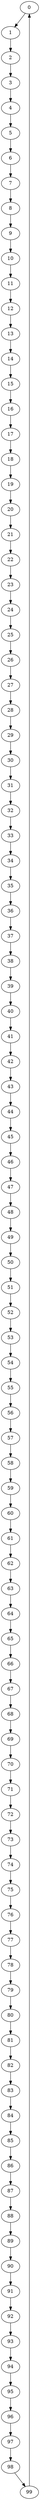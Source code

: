 strict digraph  {
0 [delay=5];
1 [delay=2];
2 [delay=5];
3 [delay=3];
4 [delay=8];
5 [delay=2];
6 [delay=4];
7 [delay=5];
8 [delay=8];
9 [delay=6];
10 [delay=1];
11 [delay=3];
12 [delay=5];
13 [delay=2];
14 [delay=6];
15 [delay=10];
16 [delay=3];
17 [delay=9];
18 [delay=7];
19 [delay=6];
20 [delay=7];
21 [delay=7];
22 [delay=9];
23 [delay=7];
24 [delay=8];
25 [delay=5];
26 [delay=10];
27 [delay=5];
28 [delay=1];
29 [delay=10];
30 [delay=10];
31 [delay=8];
32 [delay=6];
33 [delay=3];
34 [delay=7];
35 [delay=3];
36 [delay=8];
37 [delay=10];
38 [delay=10];
39 [delay=6];
40 [delay=9];
41 [delay=4];
42 [delay=3];
43 [delay=2];
44 [delay=4];
45 [delay=8];
46 [delay=3];
47 [delay=9];
48 [delay=10];
49 [delay=7];
50 [delay=6];
51 [delay=9];
52 [delay=3];
53 [delay=8];
54 [delay=2];
55 [delay=9];
56 [delay=1];
57 [delay=7];
58 [delay=3];
59 [delay=6];
60 [delay=4];
61 [delay=9];
62 [delay=10];
63 [delay=3];
64 [delay=8];
65 [delay=9];
66 [delay=2];
67 [delay=9];
68 [delay=1];
69 [delay=10];
70 [delay=10];
71 [delay=9];
72 [delay=10];
73 [delay=1];
74 [delay=10];
75 [delay=9];
76 [delay=8];
77 [delay=4];
78 [delay=2];
79 [delay=9];
80 [delay=10];
81 [delay=8];
82 [delay=8];
83 [delay=5];
84 [delay=10];
85 [delay=10];
86 [delay=9];
87 [delay=9];
88 [delay=3];
89 [delay=4];
90 [delay=1];
91 [delay=9];
92 [delay=4];
93 [delay=1];
94 [delay=7];
95 [delay=8];
96 [delay=6];
97 [delay=1];
98 [delay=3];
99 [delay=4];
0 -> 1  [weight="0.0"];
1 -> 2  [weight="1.0"];
2 -> 3  [weight="2.0"];
3 -> 4  [weight="0.0"];
4 -> 5  [weight="1.0"];
5 -> 6  [weight="1.0"];
6 -> 7  [weight="0.0"];
7 -> 8  [weight="2.0"];
8 -> 9  [weight="0.0"];
9 -> 10  [weight="0.0"];
10 -> 11  [weight="1.0"];
11 -> 12  [weight="4.0"];
12 -> 13  [weight="1.0"];
13 -> 14  [weight="0.0"];
14 -> 15  [weight="1.0"];
15 -> 16  [weight="2.0"];
16 -> 17  [weight="0.0"];
17 -> 18  [weight="1.0"];
18 -> 19  [weight="1.0"];
19 -> 20  [weight="2.0"];
20 -> 21  [weight="0.0"];
21 -> 22  [weight="1.0"];
22 -> 23  [weight="2.0"];
23 -> 24  [weight="0.0"];
24 -> 25  [weight="1.0"];
25 -> 26  [weight="1.0"];
26 -> 27  [weight="0.0"];
27 -> 28  [weight="3.0"];
28 -> 29  [weight="0.0"];
29 -> 30  [weight="2.0"];
30 -> 31  [weight="0.0"];
31 -> 32  [weight="0.0"];
32 -> 33  [weight="3.0"];
33 -> 34  [weight="0.0"];
34 -> 35  [weight="1.0"];
35 -> 36  [weight="0.0"];
36 -> 37  [weight="3.0"];
37 -> 38  [weight="0.0"];
38 -> 39  [weight="0.0"];
39 -> 40  [weight="1.0"];
40 -> 41  [weight="1.0"];
41 -> 42  [weight="0.0"];
42 -> 43  [weight="2.0"];
43 -> 44  [weight="3.0"];
44 -> 45  [weight="1.0"];
45 -> 46  [weight="1.0"];
46 -> 47  [weight="1.0"];
47 -> 48  [weight="1.0"];
48 -> 49  [weight="1.0"];
49 -> 50  [weight="0.0"];
50 -> 51  [weight="1.0"];
51 -> 52  [weight="2.0"];
52 -> 53  [weight="1.0"];
53 -> 54  [weight="0.0"];
54 -> 55  [weight="0.0"];
55 -> 56  [weight="0.0"];
56 -> 57  [weight="0.0"];
57 -> 58  [weight="4.0"];
58 -> 59  [weight="2.0"];
59 -> 60  [weight="1.0"];
60 -> 61  [weight="0.0"];
61 -> 62  [weight="1.0"];
62 -> 63  [weight="0.0"];
63 -> 64  [weight="0.0"];
64 -> 65  [weight="2.0"];
65 -> 66  [weight="0.0"];
66 -> 67  [weight="1.0"];
67 -> 68  [weight="2.0"];
68 -> 69  [weight="0.0"];
69 -> 70  [weight="1.0"];
70 -> 71  [weight="2.0"];
71 -> 72  [weight="1.0"];
72 -> 73  [weight="1.0"];
73 -> 74  [weight="1.0"];
74 -> 75  [weight="2.0"];
75 -> 76  [weight="2.0"];
76 -> 77  [weight="0.0"];
77 -> 78  [weight="0.0"];
78 -> 79  [weight="2.0"];
79 -> 80  [weight="2.0"];
80 -> 81  [weight="1.0"];
81 -> 82  [weight="0.0"];
82 -> 83  [weight="1.0"];
83 -> 84  [weight="2.0"];
84 -> 85  [weight="0.0"];
85 -> 86  [weight="2.0"];
86 -> 87  [weight="1.0"];
87 -> 88  [weight="1.0"];
88 -> 89  [weight="1.0"];
89 -> 90  [weight="1.0"];
90 -> 91  [weight="1.0"];
91 -> 92  [weight="1.0"];
92 -> 93  [weight="1.0"];
93 -> 94  [weight="1.0"];
94 -> 95  [weight="0.0"];
95 -> 96  [weight="1.0"];
96 -> 97  [weight="1.0"];
97 -> 98  [weight="1.0"];
98 -> 99  [weight="1.0"];
99 -> 0  [weight="2.0"];
}
